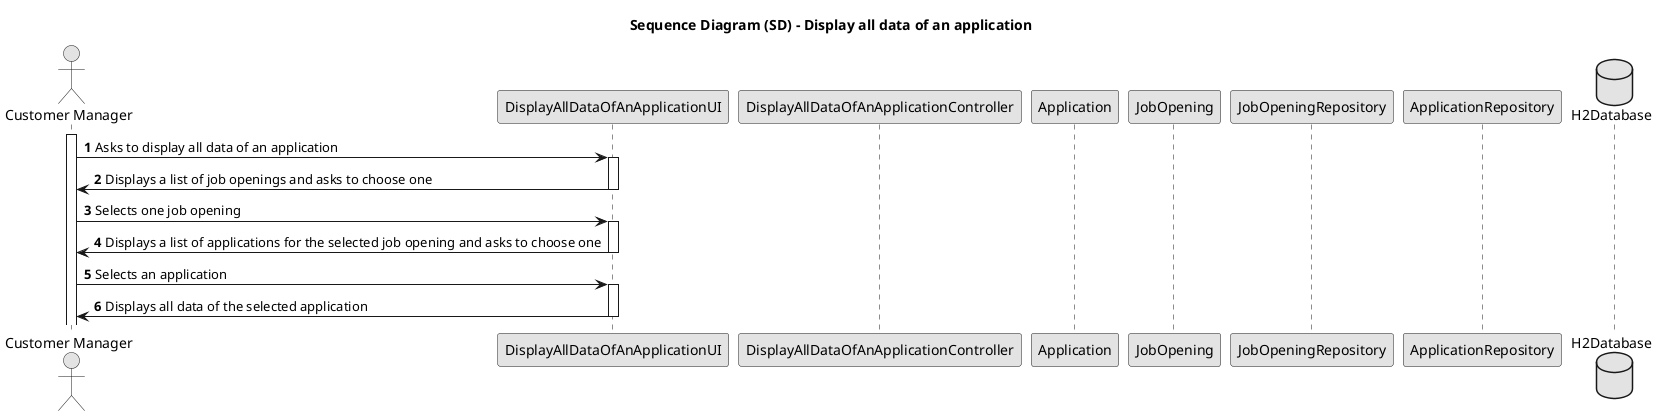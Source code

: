 @startuml
skinparam monochrome true
skinparam packageStyle rectangle
skinparam shadowing false

title Sequence Diagram (SD) - Display all data of an application

autonumber

actor "Customer Manager" as Manager
participant "DisplayAllDataOfAnApplicationUI" as UI
participant "DisplayAllDataOfAnApplicationController" as Controller
participant "Application" as Application
participant "JobOpening" as JobOpening
participant "JobOpeningRepository" as JobOpeningRepository
participant "ApplicationRepository" as ApplicationRepository
database "H2Database" as DB

activate Manager

    Manager -> UI : Asks to display all data of an application
    activate UI

     UI -> Manager : Displays a list of job openings and asks to choose one

    deactivate UI

    Manager -> UI : Selects one job opening
    activate UI

        UI -> Manager : Displays a list of applications for the selected job opening and asks to choose one

deactivate UI

     Manager -> UI : Selects an application

      activate UI

        UI -> Manager : Displays all data of the selected application

    deactivate UI
    
@enduml
